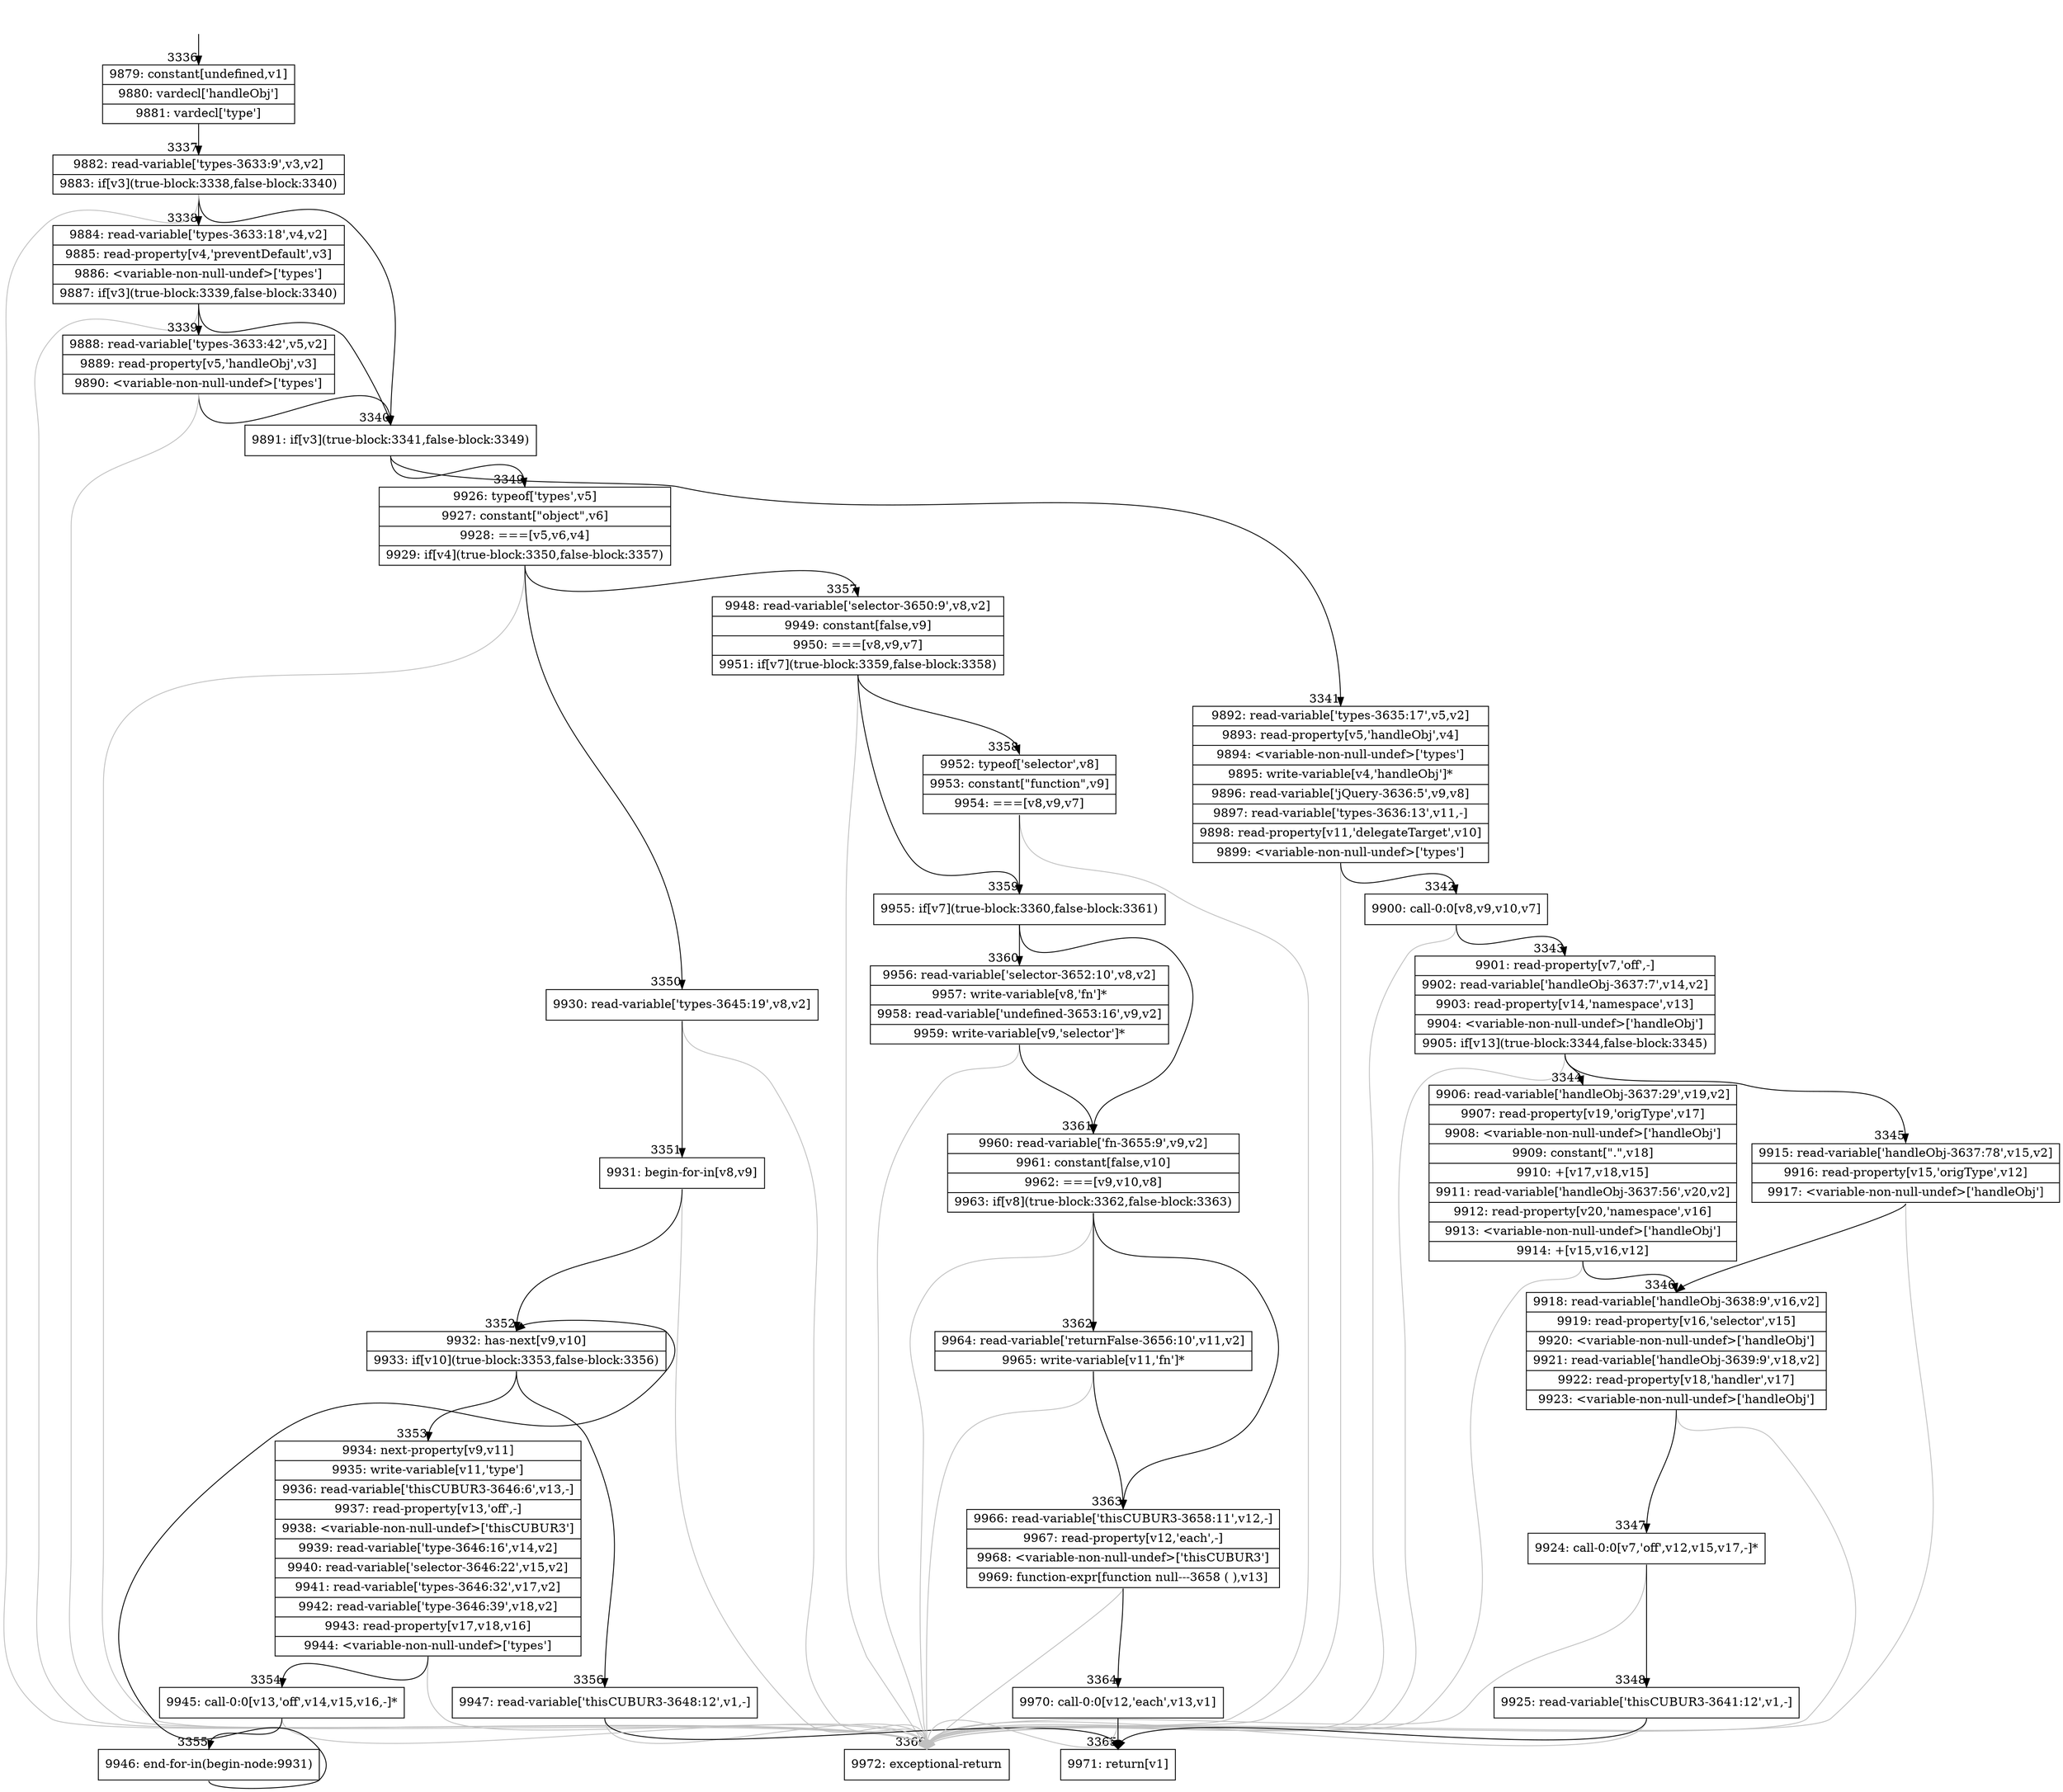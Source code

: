 digraph {
rankdir="TD"
BB_entry213[shape=none,label=""];
BB_entry213 -> BB3336 [tailport=s, headport=n, headlabel="    3336"]
BB3336 [shape=record label="{9879: constant[undefined,v1]|9880: vardecl['handleObj']|9881: vardecl['type']}" ] 
BB3336 -> BB3337 [tailport=s, headport=n, headlabel="      3337"]
BB3337 [shape=record label="{9882: read-variable['types-3633:9',v3,v2]|9883: if[v3](true-block:3338,false-block:3340)}" ] 
BB3337 -> BB3340 [tailport=s, headport=n, headlabel="      3340"]
BB3337 -> BB3338 [tailport=s, headport=n, headlabel="      3338"]
BB3337 -> BB3366 [tailport=s, headport=n, color=gray, headlabel="      3366"]
BB3338 [shape=record label="{9884: read-variable['types-3633:18',v4,v2]|9885: read-property[v4,'preventDefault',v3]|9886: \<variable-non-null-undef\>['types']|9887: if[v3](true-block:3339,false-block:3340)}" ] 
BB3338 -> BB3340 [tailport=s, headport=n]
BB3338 -> BB3339 [tailport=s, headport=n, headlabel="      3339"]
BB3338 -> BB3366 [tailport=s, headport=n, color=gray]
BB3339 [shape=record label="{9888: read-variable['types-3633:42',v5,v2]|9889: read-property[v5,'handleObj',v3]|9890: \<variable-non-null-undef\>['types']}" ] 
BB3339 -> BB3340 [tailport=s, headport=n]
BB3339 -> BB3366 [tailport=s, headport=n, color=gray]
BB3340 [shape=record label="{9891: if[v3](true-block:3341,false-block:3349)}" ] 
BB3340 -> BB3341 [tailport=s, headport=n, headlabel="      3341"]
BB3340 -> BB3349 [tailport=s, headport=n, headlabel="      3349"]
BB3341 [shape=record label="{9892: read-variable['types-3635:17',v5,v2]|9893: read-property[v5,'handleObj',v4]|9894: \<variable-non-null-undef\>['types']|9895: write-variable[v4,'handleObj']*|9896: read-variable['jQuery-3636:5',v9,v8]|9897: read-variable['types-3636:13',v11,-]|9898: read-property[v11,'delegateTarget',v10]|9899: \<variable-non-null-undef\>['types']}" ] 
BB3341 -> BB3342 [tailport=s, headport=n, headlabel="      3342"]
BB3341 -> BB3366 [tailport=s, headport=n, color=gray]
BB3342 [shape=record label="{9900: call-0:0[v8,v9,v10,v7]}" ] 
BB3342 -> BB3343 [tailport=s, headport=n, headlabel="      3343"]
BB3342 -> BB3366 [tailport=s, headport=n, color=gray]
BB3343 [shape=record label="{9901: read-property[v7,'off',-]|9902: read-variable['handleObj-3637:7',v14,v2]|9903: read-property[v14,'namespace',v13]|9904: \<variable-non-null-undef\>['handleObj']|9905: if[v13](true-block:3344,false-block:3345)}" ] 
BB3343 -> BB3344 [tailport=s, headport=n, headlabel="      3344"]
BB3343 -> BB3345 [tailport=s, headport=n, headlabel="      3345"]
BB3343 -> BB3366 [tailport=s, headport=n, color=gray]
BB3344 [shape=record label="{9906: read-variable['handleObj-3637:29',v19,v2]|9907: read-property[v19,'origType',v17]|9908: \<variable-non-null-undef\>['handleObj']|9909: constant[\".\",v18]|9910: +[v17,v18,v15]|9911: read-variable['handleObj-3637:56',v20,v2]|9912: read-property[v20,'namespace',v16]|9913: \<variable-non-null-undef\>['handleObj']|9914: +[v15,v16,v12]}" ] 
BB3344 -> BB3346 [tailport=s, headport=n, headlabel="      3346"]
BB3344 -> BB3366 [tailport=s, headport=n, color=gray]
BB3345 [shape=record label="{9915: read-variable['handleObj-3637:78',v15,v2]|9916: read-property[v15,'origType',v12]|9917: \<variable-non-null-undef\>['handleObj']}" ] 
BB3345 -> BB3346 [tailport=s, headport=n]
BB3345 -> BB3366 [tailport=s, headport=n, color=gray]
BB3346 [shape=record label="{9918: read-variable['handleObj-3638:9',v16,v2]|9919: read-property[v16,'selector',v15]|9920: \<variable-non-null-undef\>['handleObj']|9921: read-variable['handleObj-3639:9',v18,v2]|9922: read-property[v18,'handler',v17]|9923: \<variable-non-null-undef\>['handleObj']}" ] 
BB3346 -> BB3347 [tailport=s, headport=n, headlabel="      3347"]
BB3346 -> BB3366 [tailport=s, headport=n, color=gray]
BB3347 [shape=record label="{9924: call-0:0[v7,'off',v12,v15,v17,-]*}" ] 
BB3347 -> BB3348 [tailport=s, headport=n, headlabel="      3348"]
BB3347 -> BB3366 [tailport=s, headport=n, color=gray]
BB3348 [shape=record label="{9925: read-variable['thisCUBUR3-3641:12',v1,-]}" ] 
BB3348 -> BB3365 [tailport=s, headport=n, headlabel="      3365"]
BB3348 -> BB3366 [tailport=s, headport=n, color=gray]
BB3349 [shape=record label="{9926: typeof['types',v5]|9927: constant[\"object\",v6]|9928: ===[v5,v6,v4]|9929: if[v4](true-block:3350,false-block:3357)}" ] 
BB3349 -> BB3350 [tailport=s, headport=n, headlabel="      3350"]
BB3349 -> BB3357 [tailport=s, headport=n, headlabel="      3357"]
BB3349 -> BB3366 [tailport=s, headport=n, color=gray]
BB3350 [shape=record label="{9930: read-variable['types-3645:19',v8,v2]}" ] 
BB3350 -> BB3351 [tailport=s, headport=n, headlabel="      3351"]
BB3350 -> BB3366 [tailport=s, headport=n, color=gray]
BB3351 [shape=record label="{9931: begin-for-in[v8,v9]}" ] 
BB3351 -> BB3352 [tailport=s, headport=n, headlabel="      3352"]
BB3351 -> BB3366 [tailport=s, headport=n, color=gray]
BB3352 [shape=record label="{9932: has-next[v9,v10]|9933: if[v10](true-block:3353,false-block:3356)}" ] 
BB3352 -> BB3353 [tailport=s, headport=n, headlabel="      3353"]
BB3352 -> BB3356 [tailport=s, headport=n, headlabel="      3356"]
BB3353 [shape=record label="{9934: next-property[v9,v11]|9935: write-variable[v11,'type']|9936: read-variable['thisCUBUR3-3646:6',v13,-]|9937: read-property[v13,'off',-]|9938: \<variable-non-null-undef\>['thisCUBUR3']|9939: read-variable['type-3646:16',v14,v2]|9940: read-variable['selector-3646:22',v15,v2]|9941: read-variable['types-3646:32',v17,v2]|9942: read-variable['type-3646:39',v18,v2]|9943: read-property[v17,v18,v16]|9944: \<variable-non-null-undef\>['types']}" ] 
BB3353 -> BB3354 [tailport=s, headport=n, headlabel="      3354"]
BB3353 -> BB3366 [tailport=s, headport=n, color=gray]
BB3354 [shape=record label="{9945: call-0:0[v13,'off',v14,v15,v16,-]*}" ] 
BB3354 -> BB3355 [tailport=s, headport=n, headlabel="      3355"]
BB3354 -> BB3366 [tailport=s, headport=n, color=gray]
BB3355 [shape=record label="{9946: end-for-in(begin-node:9931)}" ] 
BB3355 -> BB3352 [tailport=s, headport=n]
BB3356 [shape=record label="{9947: read-variable['thisCUBUR3-3648:12',v1,-]}" ] 
BB3356 -> BB3365 [tailport=s, headport=n]
BB3356 -> BB3366 [tailport=s, headport=n, color=gray]
BB3357 [shape=record label="{9948: read-variable['selector-3650:9',v8,v2]|9949: constant[false,v9]|9950: ===[v8,v9,v7]|9951: if[v7](true-block:3359,false-block:3358)}" ] 
BB3357 -> BB3359 [tailport=s, headport=n, headlabel="      3359"]
BB3357 -> BB3358 [tailport=s, headport=n, headlabel="      3358"]
BB3357 -> BB3366 [tailport=s, headport=n, color=gray]
BB3358 [shape=record label="{9952: typeof['selector',v8]|9953: constant[\"function\",v9]|9954: ===[v8,v9,v7]}" ] 
BB3358 -> BB3359 [tailport=s, headport=n]
BB3358 -> BB3366 [tailport=s, headport=n, color=gray]
BB3359 [shape=record label="{9955: if[v7](true-block:3360,false-block:3361)}" ] 
BB3359 -> BB3360 [tailport=s, headport=n, headlabel="      3360"]
BB3359 -> BB3361 [tailport=s, headport=n, headlabel="      3361"]
BB3360 [shape=record label="{9956: read-variable['selector-3652:10',v8,v2]|9957: write-variable[v8,'fn']*|9958: read-variable['undefined-3653:16',v9,v2]|9959: write-variable[v9,'selector']*}" ] 
BB3360 -> BB3361 [tailport=s, headport=n]
BB3360 -> BB3366 [tailport=s, headport=n, color=gray]
BB3361 [shape=record label="{9960: read-variable['fn-3655:9',v9,v2]|9961: constant[false,v10]|9962: ===[v9,v10,v8]|9963: if[v8](true-block:3362,false-block:3363)}" ] 
BB3361 -> BB3362 [tailport=s, headport=n, headlabel="      3362"]
BB3361 -> BB3363 [tailport=s, headport=n, headlabel="      3363"]
BB3361 -> BB3366 [tailport=s, headport=n, color=gray]
BB3362 [shape=record label="{9964: read-variable['returnFalse-3656:10',v11,v2]|9965: write-variable[v11,'fn']*}" ] 
BB3362 -> BB3363 [tailport=s, headport=n]
BB3362 -> BB3366 [tailport=s, headport=n, color=gray]
BB3363 [shape=record label="{9966: read-variable['thisCUBUR3-3658:11',v12,-]|9967: read-property[v12,'each',-]|9968: \<variable-non-null-undef\>['thisCUBUR3']|9969: function-expr[function null---3658 ( ),v13]}" ] 
BB3363 -> BB3364 [tailport=s, headport=n, headlabel="      3364"]
BB3363 -> BB3366 [tailport=s, headport=n, color=gray]
BB3364 [shape=record label="{9970: call-0:0[v12,'each',v13,v1]}" ] 
BB3364 -> BB3365 [tailport=s, headport=n]
BB3364 -> BB3366 [tailport=s, headport=n, color=gray]
BB3365 [shape=record label="{9971: return[v1]}" ] 
BB3366 [shape=record label="{9972: exceptional-return}" ] 
}
